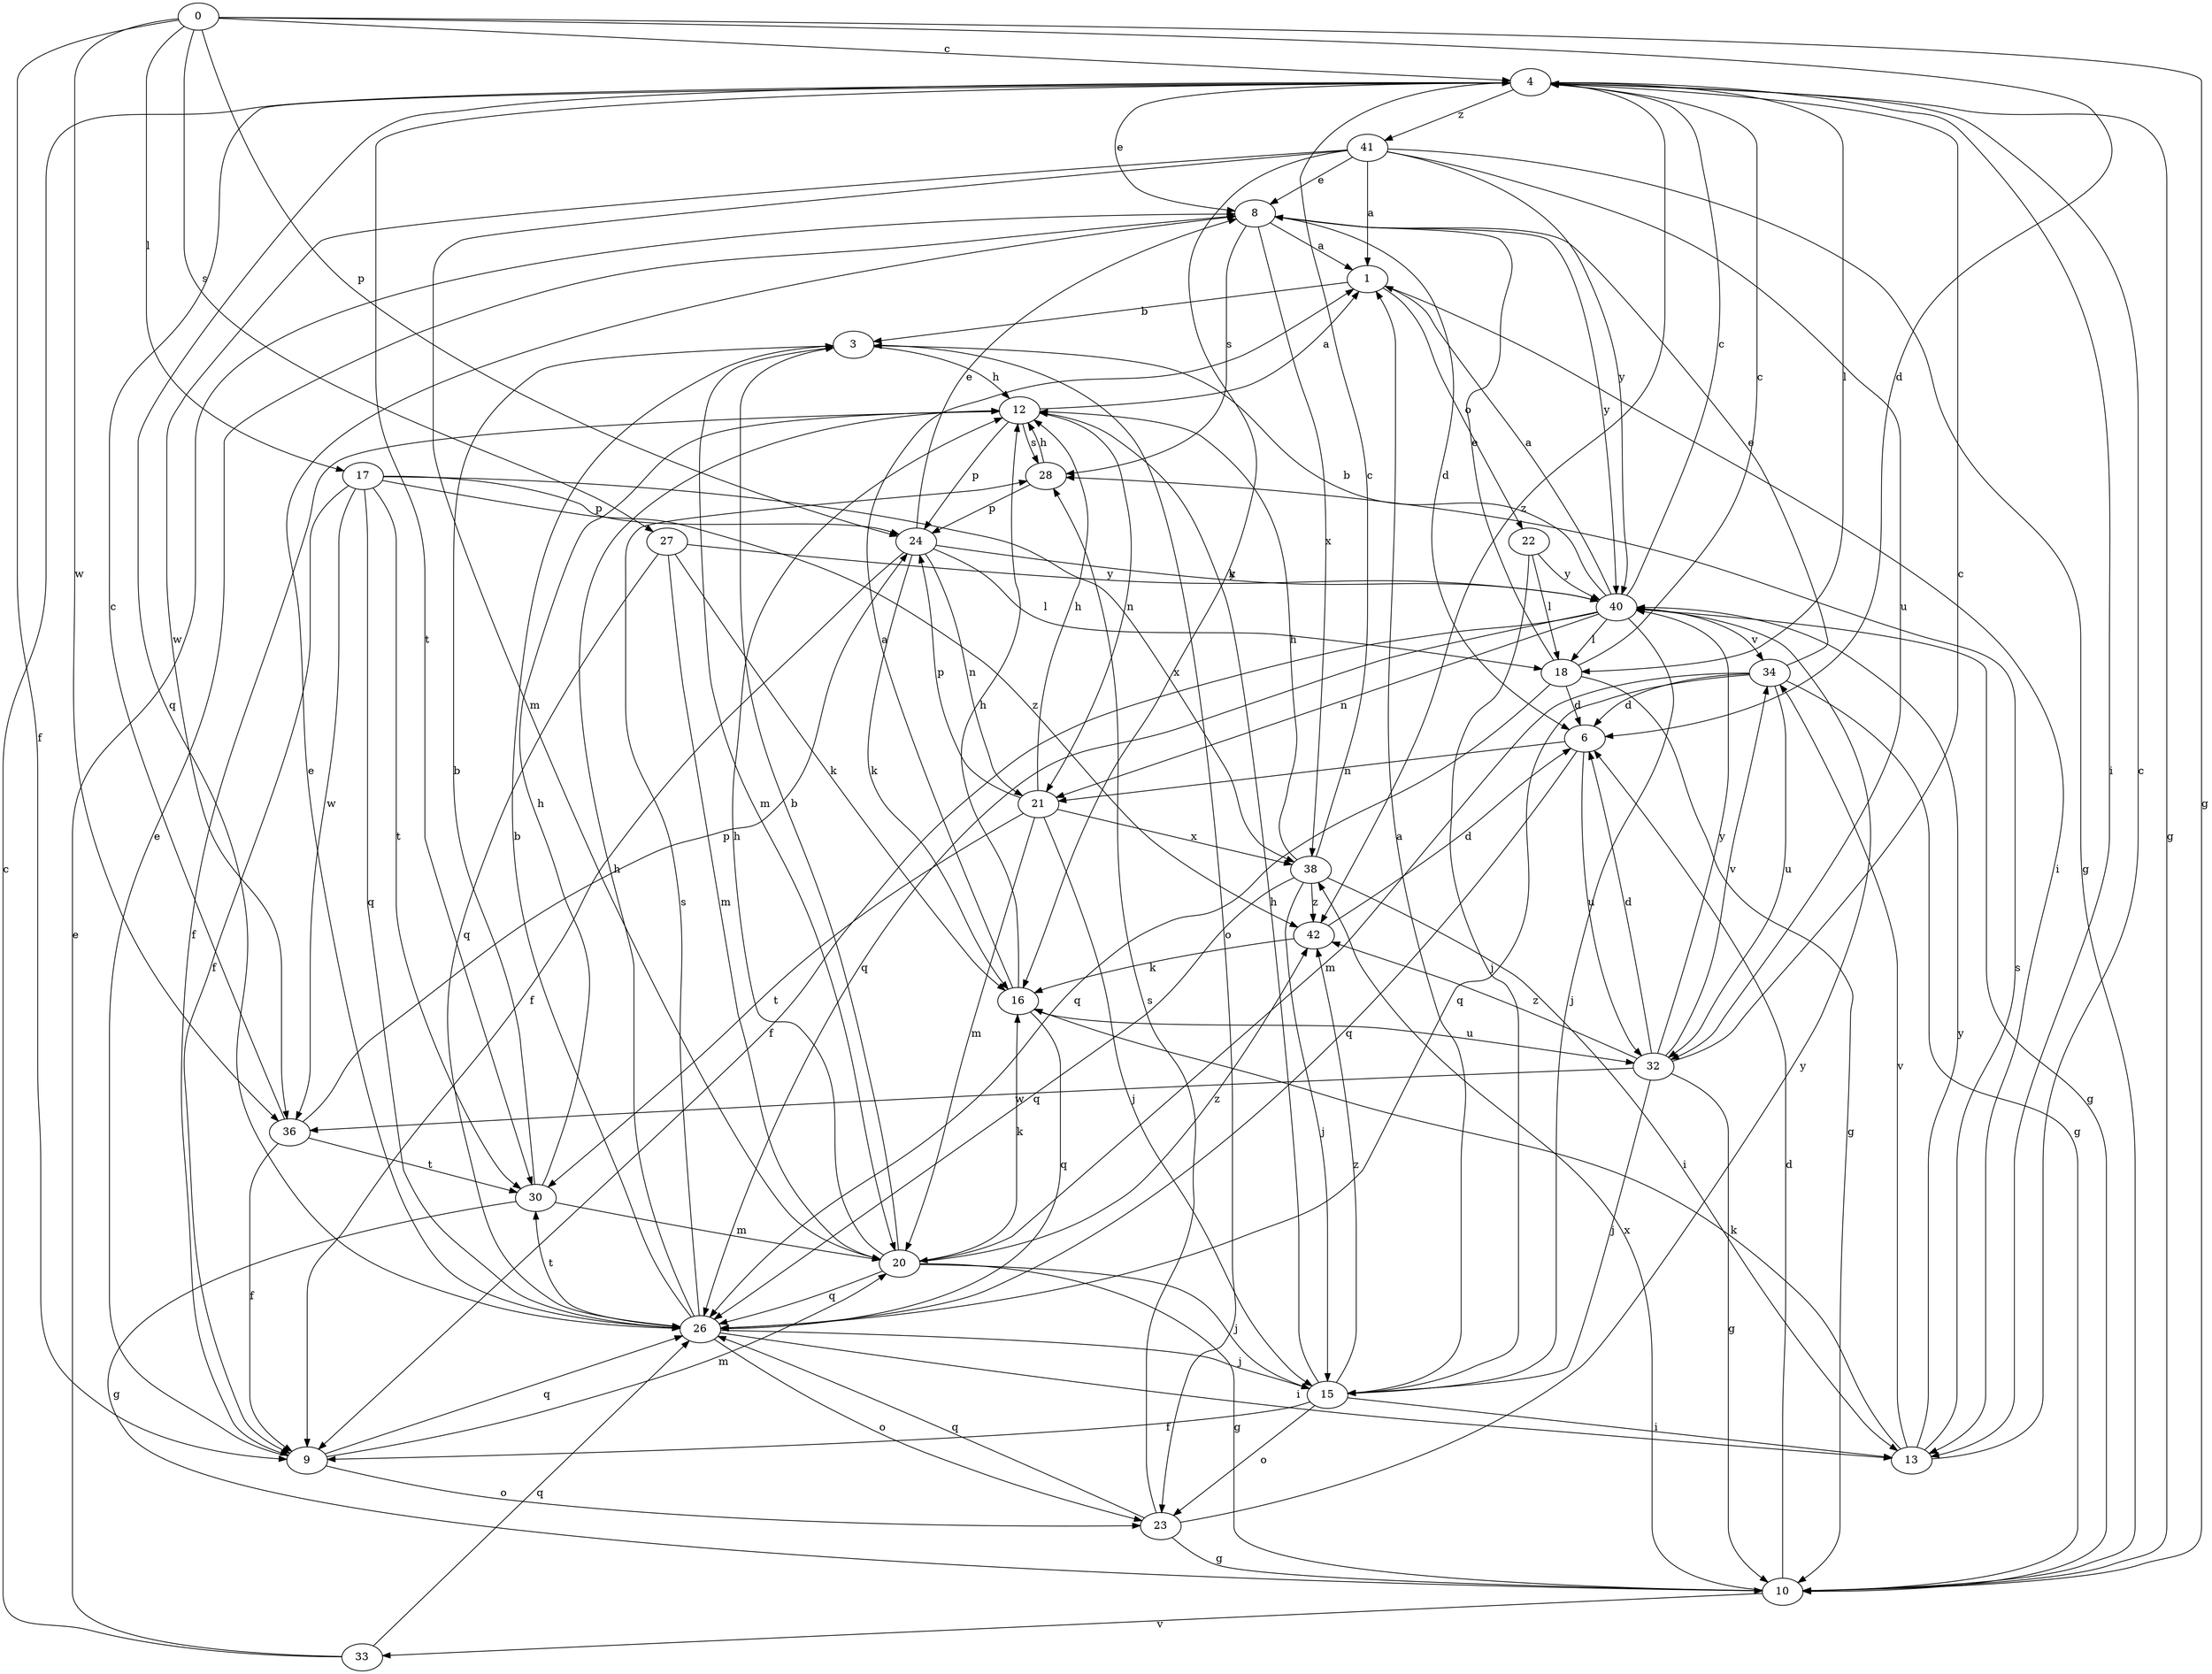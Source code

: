 strict digraph  {
0;
1;
3;
4;
6;
8;
9;
10;
12;
13;
15;
16;
17;
18;
20;
21;
22;
23;
24;
26;
27;
28;
30;
32;
33;
34;
36;
38;
40;
41;
42;
0 -> 4  [label=c];
0 -> 6  [label=d];
0 -> 9  [label=f];
0 -> 10  [label=g];
0 -> 17  [label=l];
0 -> 24  [label=p];
0 -> 27  [label=s];
0 -> 36  [label=w];
1 -> 3  [label=b];
1 -> 13  [label=i];
1 -> 22  [label=o];
3 -> 12  [label=h];
3 -> 20  [label=m];
3 -> 23  [label=o];
4 -> 8  [label=e];
4 -> 10  [label=g];
4 -> 13  [label=i];
4 -> 18  [label=l];
4 -> 26  [label=q];
4 -> 30  [label=t];
4 -> 41  [label=z];
4 -> 42  [label=z];
6 -> 21  [label=n];
6 -> 26  [label=q];
6 -> 32  [label=u];
8 -> 1  [label=a];
8 -> 6  [label=d];
8 -> 28  [label=s];
8 -> 38  [label=x];
8 -> 40  [label=y];
9 -> 8  [label=e];
9 -> 20  [label=m];
9 -> 23  [label=o];
9 -> 26  [label=q];
10 -> 6  [label=d];
10 -> 33  [label=v];
10 -> 38  [label=x];
12 -> 1  [label=a];
12 -> 9  [label=f];
12 -> 21  [label=n];
12 -> 24  [label=p];
12 -> 28  [label=s];
13 -> 4  [label=c];
13 -> 16  [label=k];
13 -> 28  [label=s];
13 -> 34  [label=v];
13 -> 40  [label=y];
15 -> 1  [label=a];
15 -> 9  [label=f];
15 -> 12  [label=h];
15 -> 13  [label=i];
15 -> 23  [label=o];
15 -> 42  [label=z];
16 -> 1  [label=a];
16 -> 12  [label=h];
16 -> 26  [label=q];
16 -> 32  [label=u];
17 -> 9  [label=f];
17 -> 24  [label=p];
17 -> 26  [label=q];
17 -> 30  [label=t];
17 -> 36  [label=w];
17 -> 38  [label=x];
17 -> 42  [label=z];
18 -> 4  [label=c];
18 -> 6  [label=d];
18 -> 8  [label=e];
18 -> 10  [label=g];
18 -> 26  [label=q];
20 -> 3  [label=b];
20 -> 10  [label=g];
20 -> 12  [label=h];
20 -> 15  [label=j];
20 -> 16  [label=k];
20 -> 26  [label=q];
20 -> 42  [label=z];
21 -> 12  [label=h];
21 -> 15  [label=j];
21 -> 20  [label=m];
21 -> 24  [label=p];
21 -> 30  [label=t];
21 -> 38  [label=x];
22 -> 15  [label=j];
22 -> 18  [label=l];
22 -> 40  [label=y];
23 -> 10  [label=g];
23 -> 26  [label=q];
23 -> 28  [label=s];
23 -> 40  [label=y];
24 -> 8  [label=e];
24 -> 9  [label=f];
24 -> 16  [label=k];
24 -> 18  [label=l];
24 -> 21  [label=n];
24 -> 40  [label=y];
26 -> 3  [label=b];
26 -> 8  [label=e];
26 -> 12  [label=h];
26 -> 13  [label=i];
26 -> 15  [label=j];
26 -> 23  [label=o];
26 -> 28  [label=s];
26 -> 30  [label=t];
27 -> 16  [label=k];
27 -> 20  [label=m];
27 -> 26  [label=q];
27 -> 40  [label=y];
28 -> 12  [label=h];
28 -> 24  [label=p];
30 -> 3  [label=b];
30 -> 10  [label=g];
30 -> 12  [label=h];
30 -> 20  [label=m];
32 -> 4  [label=c];
32 -> 6  [label=d];
32 -> 10  [label=g];
32 -> 15  [label=j];
32 -> 34  [label=v];
32 -> 36  [label=w];
32 -> 40  [label=y];
32 -> 42  [label=z];
33 -> 4  [label=c];
33 -> 8  [label=e];
33 -> 26  [label=q];
34 -> 6  [label=d];
34 -> 8  [label=e];
34 -> 10  [label=g];
34 -> 20  [label=m];
34 -> 26  [label=q];
34 -> 32  [label=u];
36 -> 4  [label=c];
36 -> 9  [label=f];
36 -> 24  [label=p];
36 -> 30  [label=t];
38 -> 4  [label=c];
38 -> 12  [label=h];
38 -> 13  [label=i];
38 -> 15  [label=j];
38 -> 26  [label=q];
38 -> 42  [label=z];
40 -> 1  [label=a];
40 -> 3  [label=b];
40 -> 4  [label=c];
40 -> 9  [label=f];
40 -> 10  [label=g];
40 -> 15  [label=j];
40 -> 18  [label=l];
40 -> 21  [label=n];
40 -> 26  [label=q];
40 -> 34  [label=v];
41 -> 1  [label=a];
41 -> 8  [label=e];
41 -> 10  [label=g];
41 -> 16  [label=k];
41 -> 20  [label=m];
41 -> 32  [label=u];
41 -> 36  [label=w];
41 -> 40  [label=y];
42 -> 6  [label=d];
42 -> 16  [label=k];
}

